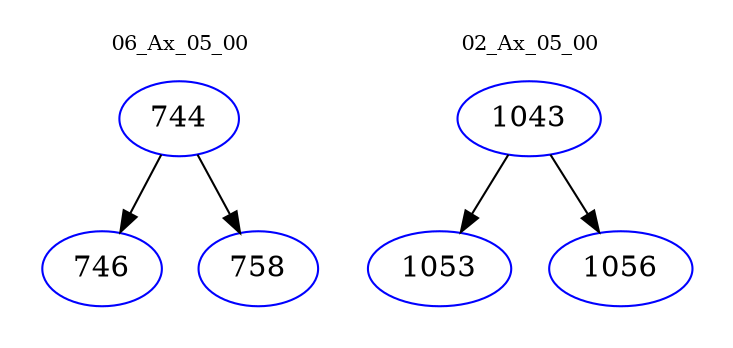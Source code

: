 digraph{
subgraph cluster_0 {
color = white
label = "06_Ax_05_00";
fontsize=10;
T0_744 [label="744", color="blue"]
T0_744 -> T0_746 [color="black"]
T0_746 [label="746", color="blue"]
T0_744 -> T0_758 [color="black"]
T0_758 [label="758", color="blue"]
}
subgraph cluster_1 {
color = white
label = "02_Ax_05_00";
fontsize=10;
T1_1043 [label="1043", color="blue"]
T1_1043 -> T1_1053 [color="black"]
T1_1053 [label="1053", color="blue"]
T1_1043 -> T1_1056 [color="black"]
T1_1056 [label="1056", color="blue"]
}
}
